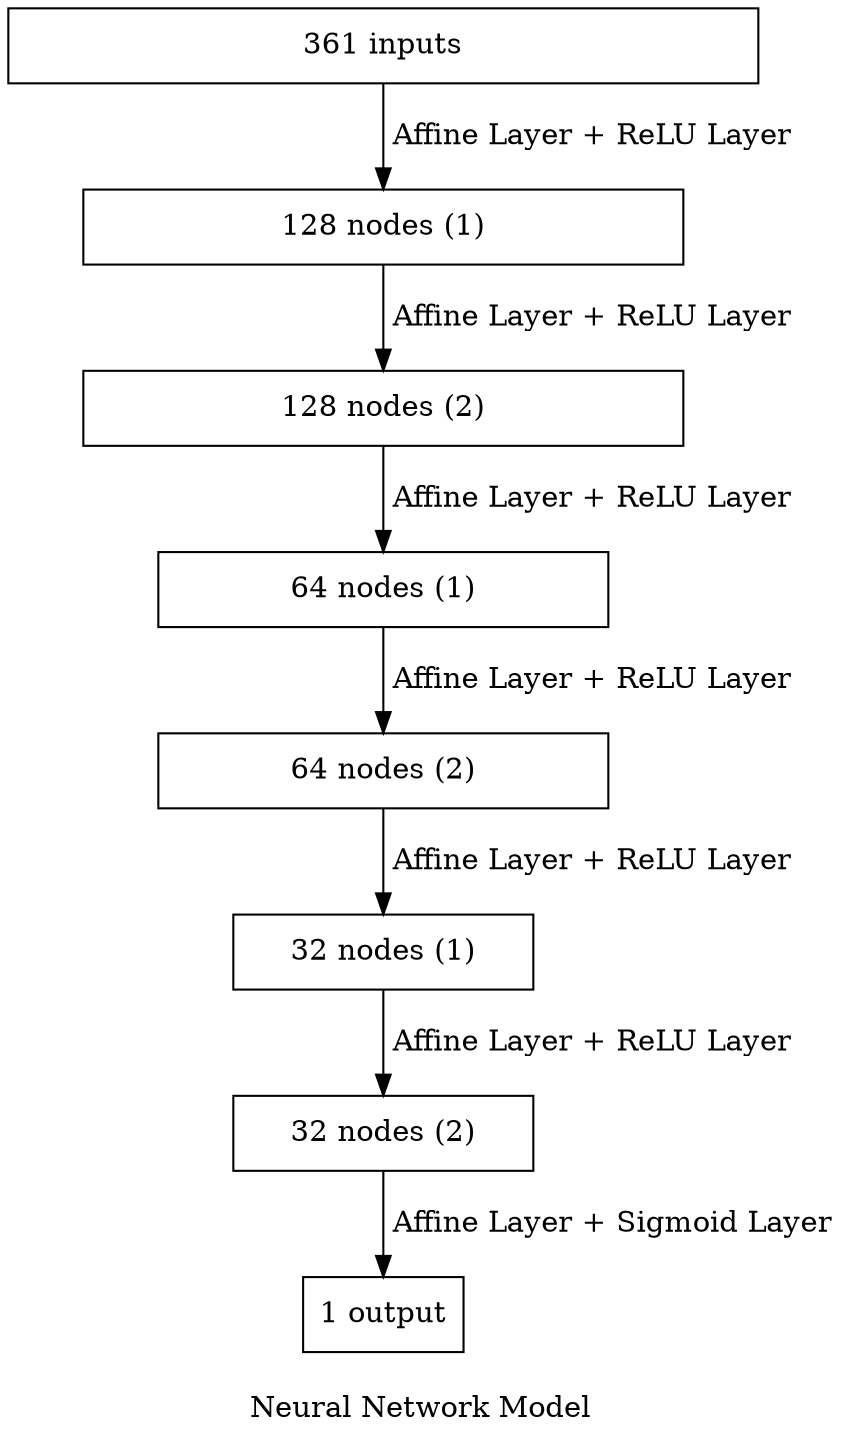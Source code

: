digraph {
    rankdir = UD;
    label = "\nNeural Network Model";
    node [shape = box];

    "361 inputs" [width = 5];
    "128 nodes (1)" [width = 4];
    "128 nodes (2)" [width = 4];
    "64 nodes (1)" [width = 3];
    "64 nodes (2)" [width = 3];
    "32 nodes (1)" [width = 2];
    "32 nodes (2)" [width = 2];
    "1 output" [width = 1];

    "361 inputs" -> "128 nodes (1)" -> "128 nodes (2)" -> "64 nodes (1)" -> "64 nodes (2)" -> "32 nodes (1)" -> "32 nodes (2)" [label = " Affine Layer + ReLU Layer"];
    "32 nodes (2)" -> "1 output" [label = " Affine Layer + Sigmoid Layer"];
}
